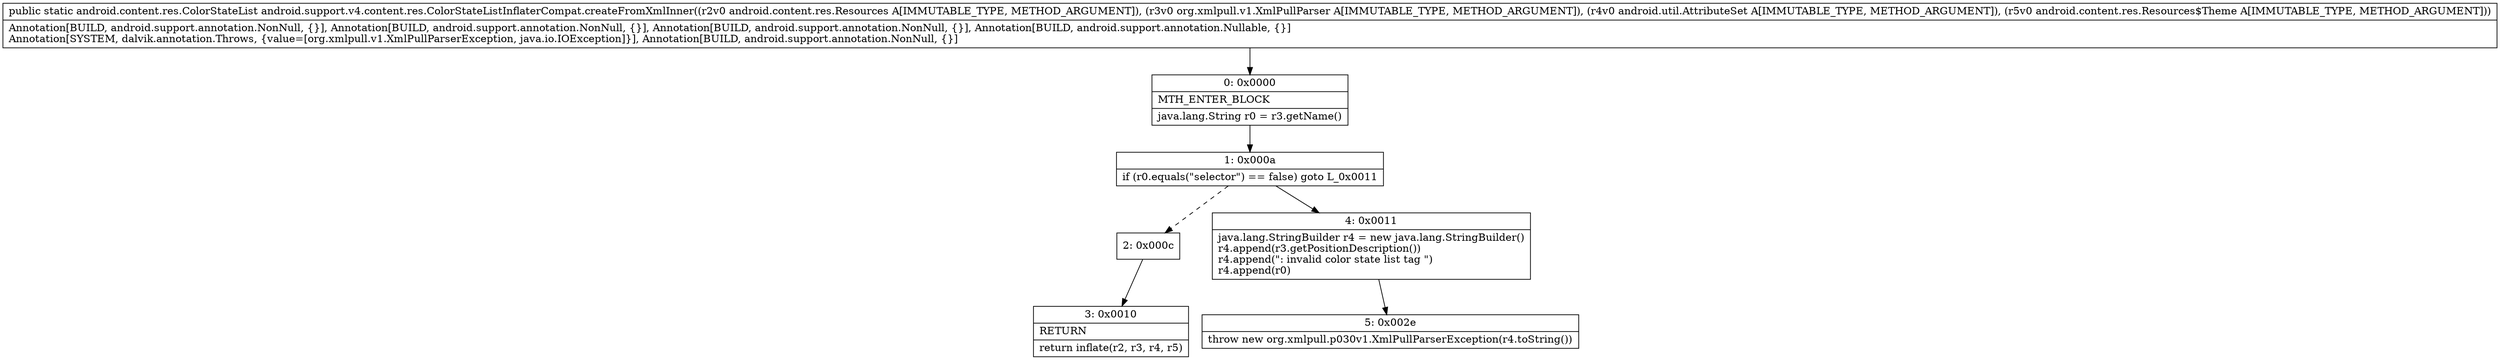 digraph "CFG forandroid.support.v4.content.res.ColorStateListInflaterCompat.createFromXmlInner(Landroid\/content\/res\/Resources;Lorg\/xmlpull\/v1\/XmlPullParser;Landroid\/util\/AttributeSet;Landroid\/content\/res\/Resources$Theme;)Landroid\/content\/res\/ColorStateList;" {
Node_0 [shape=record,label="{0\:\ 0x0000|MTH_ENTER_BLOCK\l|java.lang.String r0 = r3.getName()\l}"];
Node_1 [shape=record,label="{1\:\ 0x000a|if (r0.equals(\"selector\") == false) goto L_0x0011\l}"];
Node_2 [shape=record,label="{2\:\ 0x000c}"];
Node_3 [shape=record,label="{3\:\ 0x0010|RETURN\l|return inflate(r2, r3, r4, r5)\l}"];
Node_4 [shape=record,label="{4\:\ 0x0011|java.lang.StringBuilder r4 = new java.lang.StringBuilder()\lr4.append(r3.getPositionDescription())\lr4.append(\": invalid color state list tag \")\lr4.append(r0)\l}"];
Node_5 [shape=record,label="{5\:\ 0x002e|throw new org.xmlpull.p030v1.XmlPullParserException(r4.toString())\l}"];
MethodNode[shape=record,label="{public static android.content.res.ColorStateList android.support.v4.content.res.ColorStateListInflaterCompat.createFromXmlInner((r2v0 android.content.res.Resources A[IMMUTABLE_TYPE, METHOD_ARGUMENT]), (r3v0 org.xmlpull.v1.XmlPullParser A[IMMUTABLE_TYPE, METHOD_ARGUMENT]), (r4v0 android.util.AttributeSet A[IMMUTABLE_TYPE, METHOD_ARGUMENT]), (r5v0 android.content.res.Resources$Theme A[IMMUTABLE_TYPE, METHOD_ARGUMENT]))  | Annotation[BUILD, android.support.annotation.NonNull, \{\}], Annotation[BUILD, android.support.annotation.NonNull, \{\}], Annotation[BUILD, android.support.annotation.NonNull, \{\}], Annotation[BUILD, android.support.annotation.Nullable, \{\}]\lAnnotation[SYSTEM, dalvik.annotation.Throws, \{value=[org.xmlpull.v1.XmlPullParserException, java.io.IOException]\}], Annotation[BUILD, android.support.annotation.NonNull, \{\}]\l}"];
MethodNode -> Node_0;
Node_0 -> Node_1;
Node_1 -> Node_2[style=dashed];
Node_1 -> Node_4;
Node_2 -> Node_3;
Node_4 -> Node_5;
}

